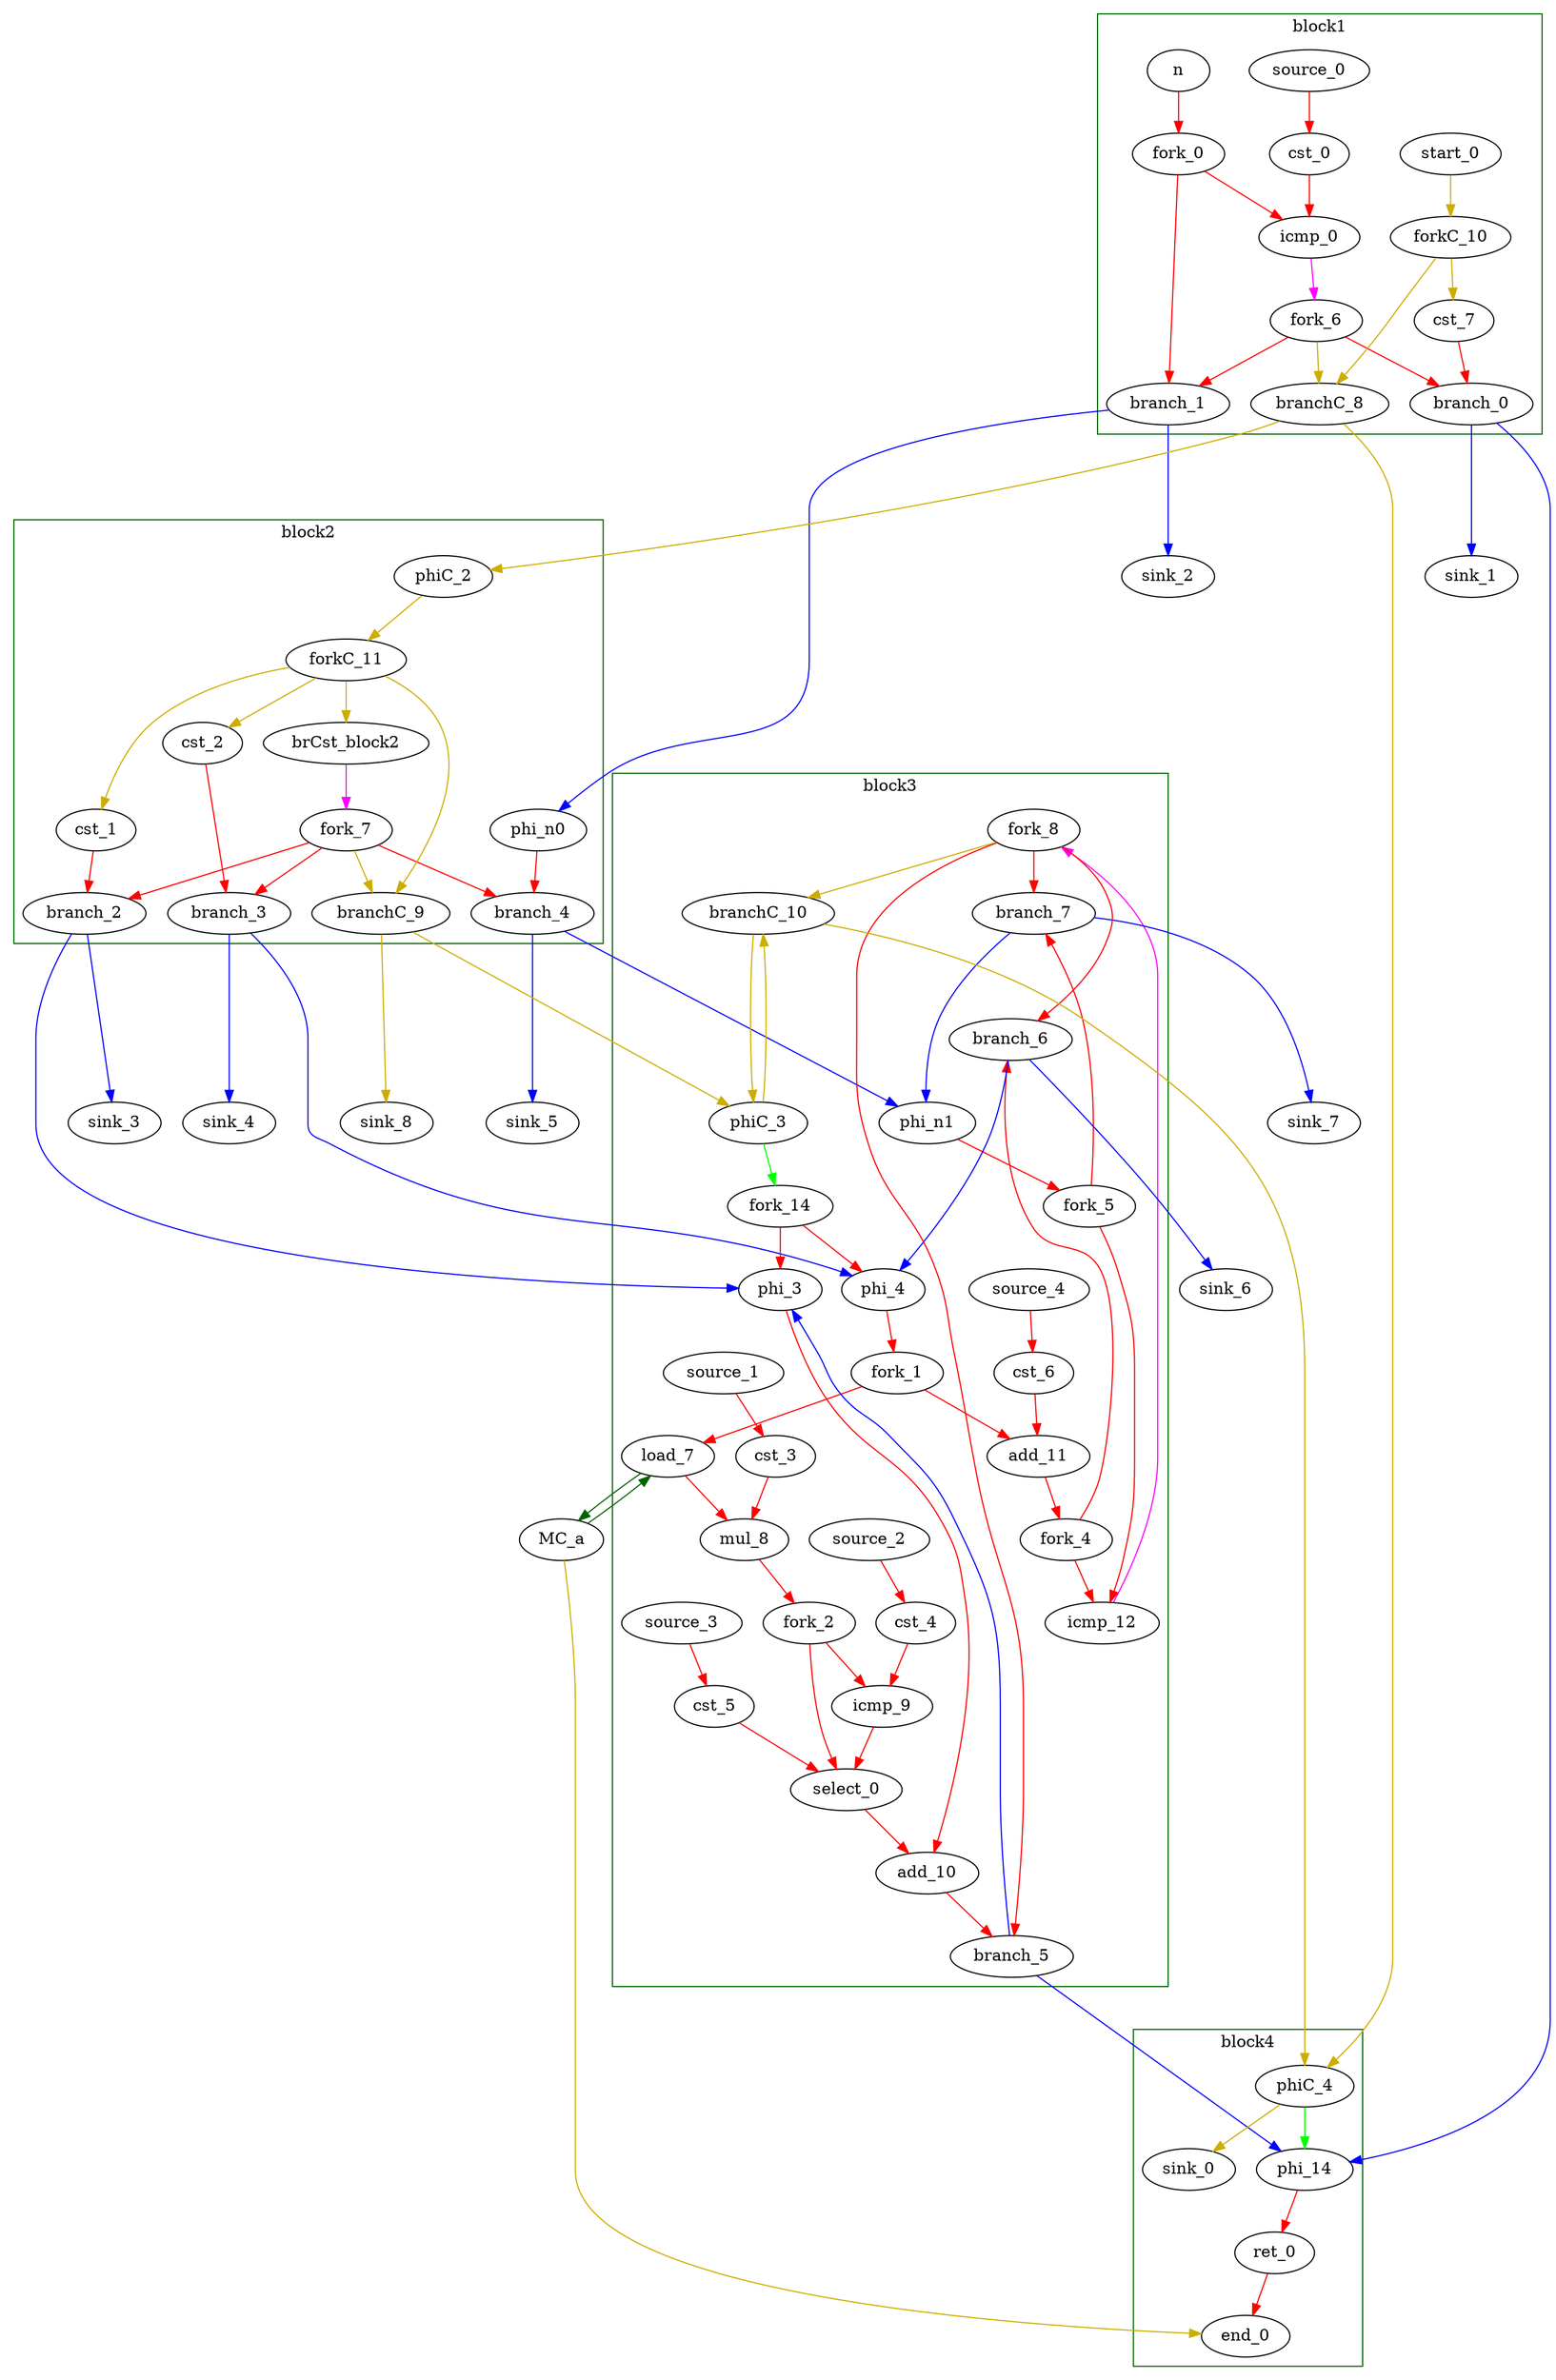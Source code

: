 Digraph G {
	splines=spline;
//DHLS version: 0.1.1" [shape = "none" pos = "20,20!"]
		"n" [type = "Entry", bbID= 1, in = "in1:32", out = "out1:32"];
		"cst_0" [type = "Constant", bbID= 1, in = "in1:1", out = "out1:1", value = "0x00000000"];
		"icmp_0" [type = "Operator", bbID= 1, op = "icmp_sgt_op", in = "in1:32 in2:32 ", out = "out1:1 ", delay=1.530, latency=0, II=1];
		"brCst_block2" [type = "Constant", bbID= 2, in = "in1:1", out = "out1:1", value = "0x1"];
		"cst_1" [type = "Constant", bbID= 2, in = "in1:1", out = "out1:1", value = "0x00000000"];
		"phi_3" [type = "Mux", bbID= 3, in = "in1?:1 in2:32 in3:32 ", out = "out1:32", delay=0.366];
		"cst_2" [type = "Constant", bbID= 2, in = "in1:1", out = "out1:1", value = "0x00000000"];
		"phi_4" [type = "Mux", bbID= 3, in = "in1?:1 in2:31 in3:31 ", out = "out1:31", delay=0.366];
		"load_7" [type = "Operator", bbID= 3, op = "mc_load_op", bbID= 3, portId= 0, in = "in1:32 in2:31 ", out = "out1:32 out2:31 ", delay=0.000, latency=2, II=1];
		"cst_3" [type = "Constant", bbID= 3, in = "in1:3", out = "out1:3", value = "0x00000005"];
		"mul_8" [type = "Operator", bbID= 3, op = "mul_op", in = "in1:32 in2:32 ", out = "out1:32 ", delay=0.000, latency=4, II=1];
		"cst_4" [type = "Constant", bbID= 3, in = "in1:4", out = "out1:4", value = "0x0000000A"];
		"icmp_9" [type = "Operator", bbID= 3, op = "icmp_sgt_op", in = "in1:32 in2:32 ", out = "out1:1 ", delay=1.530, latency=0, II=1];
		"cst_5" [type = "Constant", bbID= 3, in = "in1:1", out = "out1:1", value = "0x00000000"];
		"select_0" [type = "Operator", bbID= 3, op = "select_op", in = "in1?:1 in2+:32 in3-:32 ", out = "out1:32 ", trueFrac=0.2, delay=0.000, latency=0, II=1];
		"add_10" [type = "Operator", bbID= 3, op = "add_op", in = "in1:32 in2:32 ", out = "out1:32 ", delay=1.693, latency=0, II=1];
		"cst_6" [type = "Constant", bbID= 3, in = "in1:1", out = "out1:1", value = "0x00000001"];
		"add_11" [type = "Operator", bbID= 3, op = "add_op", in = "in1:31 in2:31 ", out = "out1:31 ", delay=1.693, latency=0, II=1];
		"icmp_12" [type = "Operator", bbID= 3, op = "icmp_slt_op", in = "in1:32 in2:32 ", out = "out1:1 ", delay=1.530, latency=0, II=1];
		"cst_7" [type = "Constant", bbID= 1, in = "in1:1", out = "out1:1", value = "0x00000000"];
		"phi_14" [type = "Mux", bbID= 4, in = "in1?:1 in2:32 in3:32 ", out = "out1:32", delay=0.366];
		"ret_0" [type = "Operator", bbID= 4, op = "ret_op", in = "in1:32 ", out = "out1:32 ", delay=0.000, latency=0, II=1];
		"phi_n0" [type = "Merge", bbID= 2, in = "in1:32 ", out = "out1:32", delay=0.000];
		"phi_n1" [type = "Merge", bbID= 3, in = "in1:32 in2:32 ", out = "out1:32", delay=0.366];
		"fork_0" [type = "Fork", bbID= 1, in = "in1:32", out = "out1:32 out2:32 "];
		"fork_1" [type = "Fork", bbID= 3, in = "in1:31", out = "out1:31 out2:31 "];
		"fork_2" [type = "Fork", bbID= 3, in = "in1:32", out = "out1:32 out2:32 "];
		"fork_4" [type = "Fork", bbID= 3, in = "in1:31", out = "out1:31 out2:31 "];
		"fork_5" [type = "Fork", bbID= 3, in = "in1:32", out = "out1:32 out2:32 "];
		"branch_0" [type = "Branch", bbID= 1,  in = "in1:1 in2?:1", out = "out1+:1 out2-:1"];
		"branch_1" [type = "Branch", bbID= 1,  in = "in1:32 in2?:1", out = "out1+:32 out2-:32"];
		"fork_6" [type = "Fork", bbID= 1, in = "in1:1", out = "out1:1 out2:1 out3:1 "];
		"branch_2" [type = "Branch", bbID= 2,  in = "in1:1 in2?:1", out = "out1+:1 out2-:1"];
		"branch_3" [type = "Branch", bbID= 2,  in = "in1:1 in2?:1", out = "out1+:1 out2-:1"];
		"branch_4" [type = "Branch", bbID= 2,  in = "in1:32 in2?:1", out = "out1+:32 out2-:32"];
		"fork_7" [type = "Fork", bbID= 2, in = "in1:1", out = "out1:1 out2:1 out3:1 out4:1 "];
		"branch_5" [type = "Branch", bbID= 3,  in = "in1:32 in2?:1", out = "out1+:32 out2-:32"];
		"branch_6" [type = "Branch", bbID= 3,  in = "in1:31 in2?:1", out = "out1+:31 out2-:31"];
		"branch_7" [type = "Branch", bbID= 3,  in = "in1:32 in2?:1", out = "out1+:32 out2-:32"];
		"fork_8" [type = "Fork", bbID= 3, in = "in1:1", out = "out1:1 out2:1 out3:1 out4:1 "];
		"MC_a" [type = "MC", bbID= 0, in = "in1:31*l0a ", out = "out1:32*l0d out2:0*e ", memory = "a", bbcount = 0, ldcount = 1, stcount = 0];
		"end_0" [type = "Exit", bbID= 0, in = "in1:0*e in2:32 ", out = "out1:32"];
		"start_0" [type = "Entry", control= "true", bbID= 1, in = "in1:0", out = "out1:0"];
		"forkC_10" [type = "Fork", bbID= 1, in = "in1:0", out = "out1:0 out2:0 "];
		"branchC_8" [type = "Branch", bbID= 1,  in = "in1:0 in2?:1", out = "out1+:0 out2-:0"];
		"phiC_2" [type = "Merge", bbID= 2, in = "in1:0 ", out = "out1:0", delay=0.166];
		"forkC_11" [type = "Fork", bbID= 2, in = "in1:0", out = "out1:0 out2:0 out3:0 out4:0 "];
		"branchC_9" [type = "Branch", bbID= 2,  in = "in1:0 in2?:1", out = "out1+:0 out2-:0"];
		"phiC_3" [type = "CntrlMerge", bbID= 3, in = "in1:0 in2:0 ", out = "out1:0 out2?:1", delay=0.166];
		"branchC_10" [type = "Branch", bbID= 3,  in = "in1:0 in2?:1", out = "out1+:0 out2-:0"];
		"phiC_4" [type = "CntrlMerge", bbID= 4, in = "in1:0 in2:0 ", out = "out1:0 out2?:1", delay=0.166];
		"sink_0" [type = "Sink", bbID= 0, in = "in1:0"];
		"sink_1" [type = "Sink", bbID= 0, in = "in1:1"];
		"sink_2" [type = "Sink", bbID= 0, in = "in1:32"];
		"sink_3" [type = "Sink", bbID= 0, in = "in1:1"];
		"sink_4" [type = "Sink", bbID= 0, in = "in1:1"];
		"sink_5" [type = "Sink", bbID= 0, in = "in1:32"];
		"sink_6" [type = "Sink", bbID= 0, in = "in1:31"];
		"sink_7" [type = "Sink", bbID= 0, in = "in1:32"];
		"sink_8" [type = "Sink", bbID= 0, in = "in1:0"];
		"source_0" [type = "Source", bbID= 1, out = "out1:1"];
		"source_1" [type = "Source", bbID= 3, out = "out1:3"];
		"source_2" [type = "Source", bbID= 3, out = "out1:4"];
		"source_3" [type = "Source", bbID= 3, out = "out1:1"];
		"source_4" [type = "Source", bbID= 3, out = "out1:1"];
		"fork_14" [type = "Fork", bbID= 3, in = "in1:1", out = "out1:1 out2:1 "];
		"load_7" -> "MC_a" [color = "darkgreen", mem_address = "true", from = "out2", to = "in1"];
		"MC_a" -> "load_7" [color = "darkgreen", mem_address = "false", from = "out1", to = "in1"];
		"MC_a" -> "end_0" [color = "gold3", from = "out2", to = "in1"];
	subgraph cluster_0 {
	color = "darkgreen";
		label = "block1";
		"n" -> "fork_0" [color = "red", from = "out1", to = "in1"];
		"cst_0" -> "icmp_0" [color = "red", from = "out1", to = "in2"];
		"icmp_0" -> "fork_6" [color = "magenta", from = "out1", to = "in1"];
		"cst_7" -> "branch_0" [color = "red", from = "out1", to = "in1"];
		"fork_0" -> "icmp_0" [color = "red", from = "out1", to = "in1"];
		"fork_0" -> "branch_1" [color = "red", from = "out2", to = "in1"];
		"fork_6" -> "branch_1" [color = "red", from = "out1", to = "in2"];
		"fork_6" -> "branch_0" [color = "red", from = "out2", to = "in2"];
		"fork_6" -> "branchC_8" [color = "gold3", from = "out3", to = "in2"];
		"start_0" -> "forkC_10" [color = "gold3", from = "out1", to = "in1"];
		"forkC_10" -> "cst_7" [color = "gold3", from = "out1", to = "in1"];
		"forkC_10" -> "branchC_8" [color = "gold3", from = "out2", to = "in1"];
		"source_0" -> "cst_0" [color = "red", from = "out1", to = "in1"];
	}
		"branch_0" -> "phi_14" [color = "blue", minlen = 3, from = "out2", to = "in2"];
		"branch_0" -> "sink_1" [color = "blue", minlen = 3, from = "out1", to = "in1"];
		"branch_1" -> "phi_n0" [color = "blue", minlen = 3, from = "out1", to = "in1"];
		"branch_1" -> "sink_2" [color = "blue", minlen = 3, from = "out2", to = "in1"];
		"branchC_8" -> "phiC_2" [color = "gold3", minlen = 3, from = "out1", to = "in1"];
		"branchC_8" -> "phiC_4" [color = "gold3", minlen = 3, from = "out2", to = "in1"];
	subgraph cluster_1 {
	color = "darkgreen";
		label = "block2";
		"brCst_block2" -> "fork_7" [color = "magenta", from = "out1", to = "in1"];
		"cst_1" -> "branch_2" [color = "red", from = "out1", to = "in1"];
		"cst_2" -> "branch_3" [color = "red", from = "out1", to = "in1"];
		"phi_n0" -> "branch_4" [color = "red", from = "out1", to = "in1"];
		"fork_7" -> "branch_4" [color = "red", from = "out1", to = "in2"];
		"fork_7" -> "branch_3" [color = "red", from = "out2", to = "in2"];
		"fork_7" -> "branch_2" [color = "red", from = "out3", to = "in2"];
		"fork_7" -> "branchC_9" [color = "gold3", from = "out4", to = "in2"];
		"phiC_2" -> "forkC_11" [color = "gold3", from = "out1", to = "in1"];
		"forkC_11" -> "cst_1" [color = "gold3", from = "out1", to = "in1"];
		"forkC_11" -> "cst_2" [color = "gold3", from = "out2", to = "in1"];
		"forkC_11" -> "branchC_9" [color = "gold3", from = "out3", to = "in1"];
		"forkC_11" -> "brCst_block2" [color = "gold3", from = "out4", to = "in1"];
	}
		"branch_2" -> "phi_3" [color = "blue", minlen = 3, from = "out1", to = "in2"];
		"branch_2" -> "sink_3" [color = "blue", minlen = 3, from = "out2", to = "in1"];
		"branch_3" -> "phi_4" [color = "blue", minlen = 3, from = "out1", to = "in2"];
		"branch_3" -> "sink_4" [color = "blue", minlen = 3, from = "out2", to = "in1"];
		"branch_4" -> "phi_n1" [color = "blue", minlen = 3, from = "out1", to = "in1"];
		"branch_4" -> "sink_5" [color = "blue", minlen = 3, from = "out2", to = "in1"];
		"branchC_9" -> "phiC_3" [color = "gold3", minlen = 3, from = "out1", to = "in1"];
		"branchC_9" -> "sink_8" [color = "gold3", minlen = 3, from = "out2", to = "in1"];
	subgraph cluster_2 {
	color = "darkgreen";
		label = "block3";
		"phi_3" -> "add_10" [color = "red", from = "out1", to = "in1"];
		"phi_4" -> "fork_1" [color = "red", from = "out1", to = "in1"];
		"load_7" -> "mul_8" [color = "red", from = "out1", to = "in1"];
		"cst_3" -> "mul_8" [color = "red", from = "out1", to = "in2"];
		"mul_8" -> "fork_2" [color = "red", from = "out1", to = "in1"];
		"cst_4" -> "icmp_9" [color = "red", from = "out1", to = "in2"];
		"icmp_9" -> "select_0" [color = "red", from = "out1", to = "in1"];
		"cst_5" -> "select_0" [color = "red", from = "out1", to = "in3"];
		"select_0" -> "add_10" [color = "red", from = "out1", to = "in2"];
		"add_10" -> "branch_5" [color = "red", from = "out1", to = "in1"];
		"cst_6" -> "add_11" [color = "red", from = "out1", to = "in2"];
		"add_11" -> "fork_4" [color = "red", from = "out1", to = "in1"];
		"icmp_12" -> "fork_8" [color = "magenta", from = "out1", to = "in1"];
		"phi_n1" -> "fork_5" [color = "red", from = "out1", to = "in1"];
		"fork_1" -> "add_11" [color = "red", from = "out1", to = "in1"];
		"fork_1" -> "load_7" [color = "red", from = "out2", to = "in2"];
		"fork_2" -> "icmp_9" [color = "red", from = "out1", to = "in1"];
		"fork_2" -> "select_0" [color = "red", from = "out2", to = "in2"];
		"fork_4" -> "icmp_12" [color = "red", from = "out1", to = "in1"];
		"fork_4" -> "branch_6" [color = "red", from = "out2", to = "in1"];
		"fork_5" -> "icmp_12" [color = "red", from = "out1", to = "in2"];
		"fork_5" -> "branch_7" [color = "red", from = "out2", to = "in1"];
		"fork_8" -> "branch_7" [color = "red", from = "out1", to = "in2"];
		"fork_8" -> "branch_6" [color = "red", from = "out2", to = "in2"];
		"fork_8" -> "branch_5" [color = "red", from = "out3", to = "in2"];
		"fork_8" -> "branchC_10" [color = "gold3", from = "out4", to = "in2"];
		"phiC_3" -> "fork_14" [color = "green", from = "out2", to = "in1"];
		"phiC_3" -> "branchC_10" [color = "gold3", from = "out1", to = "in1"];
		"source_1" -> "cst_3" [color = "red", from = "out1", to = "in1"];
		"source_2" -> "cst_4" [color = "red", from = "out1", to = "in1"];
		"source_3" -> "cst_5" [color = "red", from = "out1", to = "in1"];
		"source_4" -> "cst_6" [color = "red", from = "out1", to = "in1"];
		"fork_14" -> "phi_3" [color = "red", from = "out1", to = "in1"];
		"fork_14" -> "phi_4" [color = "red", from = "out2", to = "in1"];
	}
		"branch_5" -> "phi_3" [color = "blue", minlen = 3, from = "out1", to = "in3"];
		"branch_5" -> "phi_14" [color = "blue", minlen = 3, from = "out2", to = "in3"];
		"branch_6" -> "phi_4" [color = "blue", minlen = 3, from = "out1", to = "in3"];
		"branch_6" -> "sink_6" [color = "blue", minlen = 3, from = "out2", to = "in1"];
		"branch_7" -> "phi_n1" [color = "blue", minlen = 3, from = "out1", to = "in2"];
		"branch_7" -> "sink_7" [color = "blue", minlen = 3, from = "out2", to = "in1"];
		"branchC_10" -> "phiC_3" [color = "gold3", minlen = 3, from = "out1", to = "in2"];
		"branchC_10" -> "phiC_4" [color = "gold3", minlen = 3, from = "out2", to = "in2"];
	subgraph cluster_3 {
	color = "darkgreen";
		label = "block4";
		"phi_14" -> "ret_0" [color = "red", from = "out1", to = "in1"];
		"ret_0" -> "end_0" [color = "red", from = "out1", to = "in2"];
		"phiC_4" -> "phi_14" [color = "green", from = "out2", to = "in1"];
		"phiC_4" -> "sink_0" [color = "gold3", from = "out1", to = "in1"];
	}
}